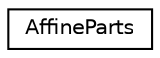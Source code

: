 digraph "Graphical Class Hierarchy"
{
 // LATEX_PDF_SIZE
  edge [fontname="Helvetica",fontsize="10",labelfontname="Helvetica",labelfontsize="10"];
  node [fontname="Helvetica",fontsize="10",shape=record];
  rankdir="LR";
  Node0 [label="AffineParts",height=0.2,width=0.4,color="black", fillcolor="white", style="filled",URL="$structAffineParts.html",tooltip=" "];
}
